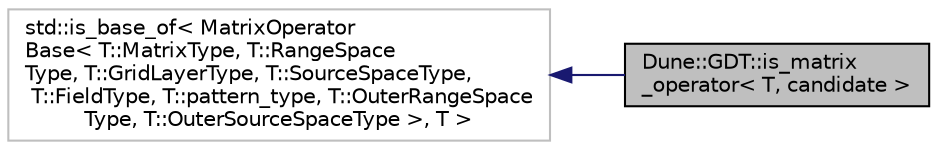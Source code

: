 digraph "Dune::GDT::is_matrix_operator&lt; T, candidate &gt;"
{
  edge [fontname="Helvetica",fontsize="10",labelfontname="Helvetica",labelfontsize="10"];
  node [fontname="Helvetica",fontsize="10",shape=record];
  rankdir="LR";
  Node0 [label="Dune::GDT::is_matrix\l_operator\< T, candidate \>",height=0.2,width=0.4,color="black", fillcolor="grey75", style="filled", fontcolor="black"];
  Node1 -> Node0 [dir="back",color="midnightblue",fontsize="10",style="solid",fontname="Helvetica"];
  Node1 [label="std::is_base_of\< MatrixOperator\lBase\< T::MatrixType, T::RangeSpace\lType, T::GridLayerType, T::SourceSpaceType,\l T::FieldType, T::pattern_type, T::OuterRangeSpace\lType, T::OuterSourceSpaceType \>, T \>",height=0.2,width=0.4,color="grey75", fillcolor="white", style="filled"];
}
